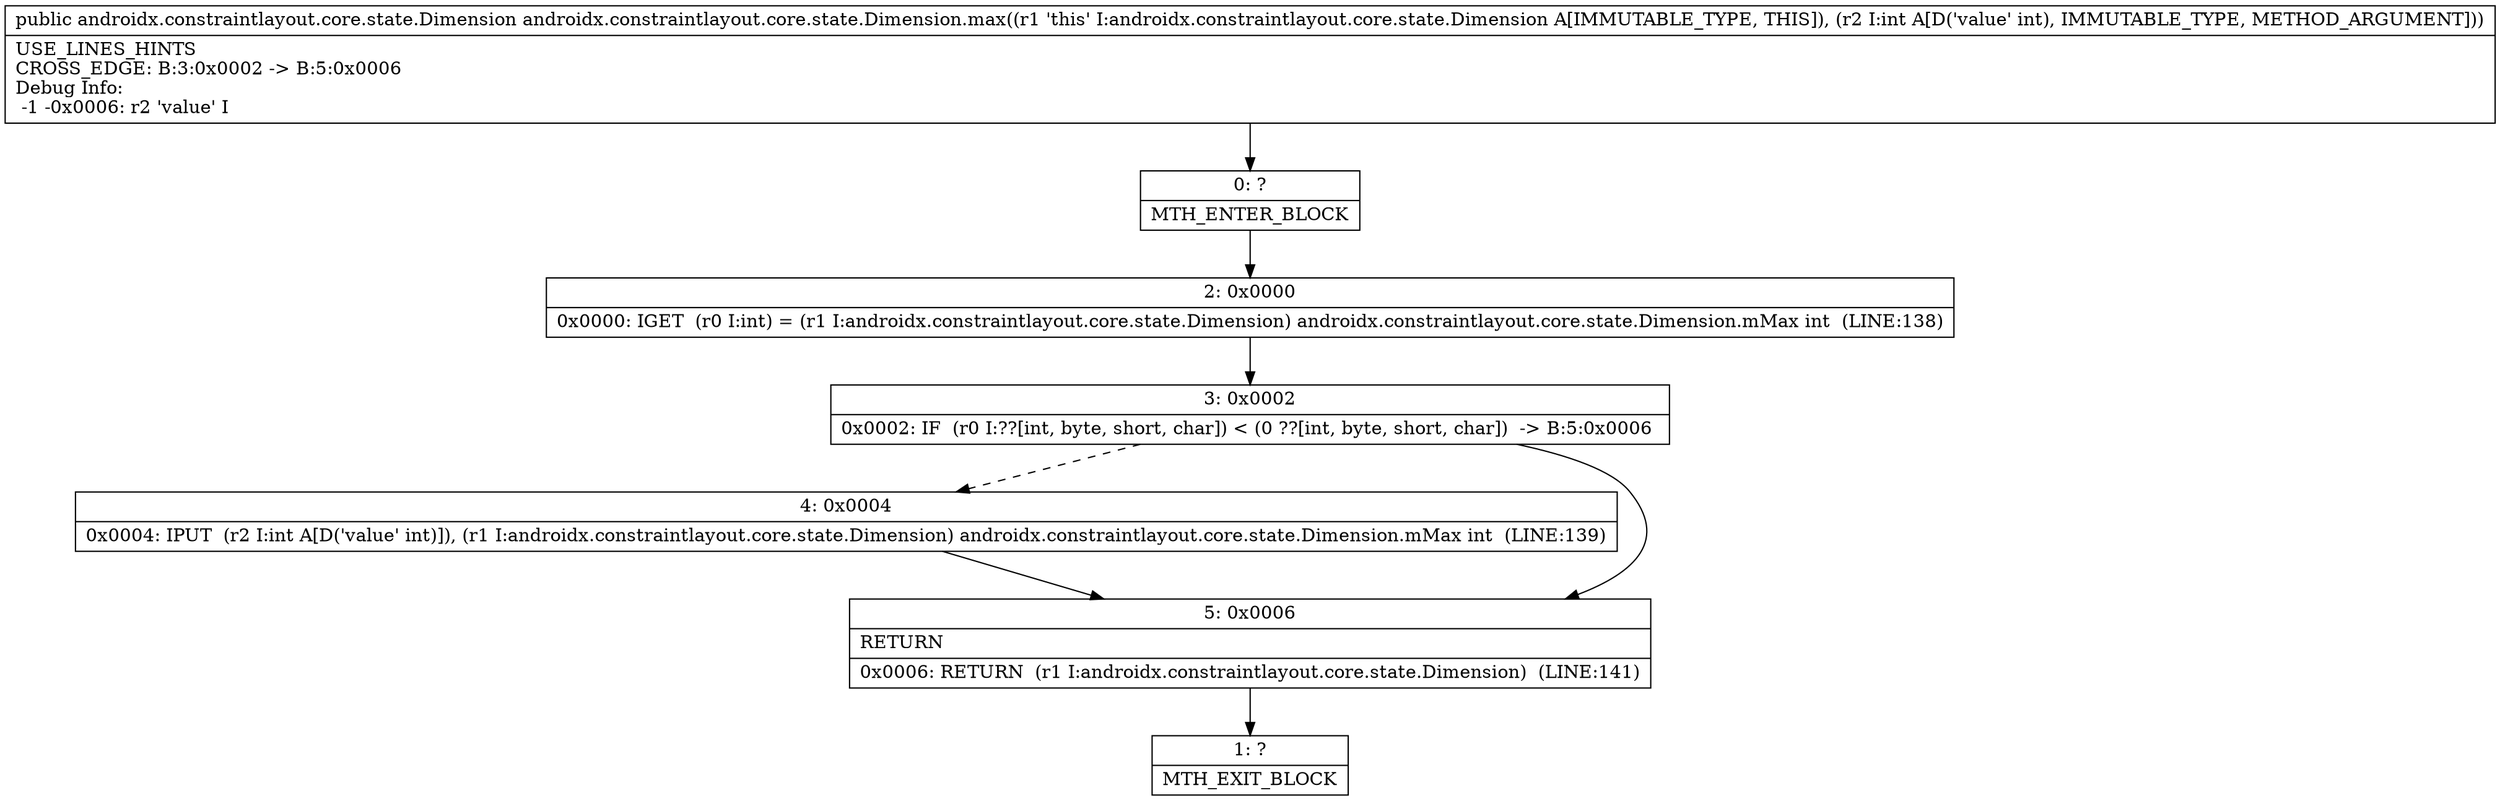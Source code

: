 digraph "CFG forandroidx.constraintlayout.core.state.Dimension.max(I)Landroidx\/constraintlayout\/core\/state\/Dimension;" {
Node_0 [shape=record,label="{0\:\ ?|MTH_ENTER_BLOCK\l}"];
Node_2 [shape=record,label="{2\:\ 0x0000|0x0000: IGET  (r0 I:int) = (r1 I:androidx.constraintlayout.core.state.Dimension) androidx.constraintlayout.core.state.Dimension.mMax int  (LINE:138)\l}"];
Node_3 [shape=record,label="{3\:\ 0x0002|0x0002: IF  (r0 I:??[int, byte, short, char]) \< (0 ??[int, byte, short, char])  \-\> B:5:0x0006 \l}"];
Node_4 [shape=record,label="{4\:\ 0x0004|0x0004: IPUT  (r2 I:int A[D('value' int)]), (r1 I:androidx.constraintlayout.core.state.Dimension) androidx.constraintlayout.core.state.Dimension.mMax int  (LINE:139)\l}"];
Node_5 [shape=record,label="{5\:\ 0x0006|RETURN\l|0x0006: RETURN  (r1 I:androidx.constraintlayout.core.state.Dimension)  (LINE:141)\l}"];
Node_1 [shape=record,label="{1\:\ ?|MTH_EXIT_BLOCK\l}"];
MethodNode[shape=record,label="{public androidx.constraintlayout.core.state.Dimension androidx.constraintlayout.core.state.Dimension.max((r1 'this' I:androidx.constraintlayout.core.state.Dimension A[IMMUTABLE_TYPE, THIS]), (r2 I:int A[D('value' int), IMMUTABLE_TYPE, METHOD_ARGUMENT]))  | USE_LINES_HINTS\lCROSS_EDGE: B:3:0x0002 \-\> B:5:0x0006\lDebug Info:\l  \-1 \-0x0006: r2 'value' I\l}"];
MethodNode -> Node_0;Node_0 -> Node_2;
Node_2 -> Node_3;
Node_3 -> Node_4[style=dashed];
Node_3 -> Node_5;
Node_4 -> Node_5;
Node_5 -> Node_1;
}


